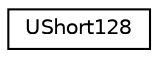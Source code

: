 digraph "Graphical Class Hierarchy"
{
 // LATEX_PDF_SIZE
  edge [fontname="Helvetica",fontsize="10",labelfontname="Helvetica",labelfontsize="10"];
  node [fontname="Helvetica",fontsize="10",shape=record];
  rankdir="LR";
  Node0 [label="UShort128",height=0.2,width=0.4,color="black", fillcolor="white", style="filled",URL="$class_u_short128.html",tooltip="An AVX 128bit intrinsics wrapper."];
}
